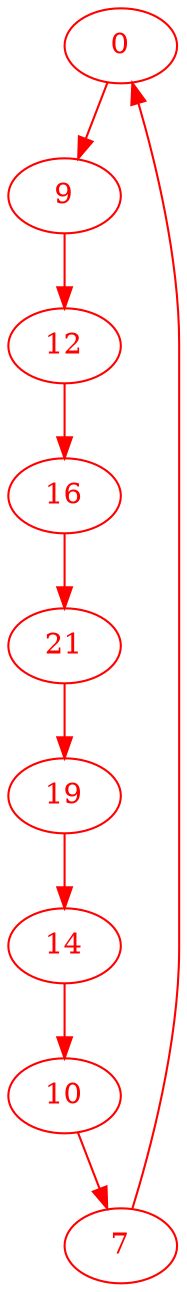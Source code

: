 digraph g{
node [color = red, fontcolor=red]; 0 7 9 10 12 14 16 19 21 ;
0 -> 9 [color=red] ;
7 -> 0 [color=red] ;
9 -> 12 [color=red] ;
10 -> 7 [color=red] ;
12 -> 16 [color=red] ;
14 -> 10 [color=red] ;
16 -> 21 [color=red] ;
19 -> 14 [color=red] ;
21 -> 19 [color=red] ;
}